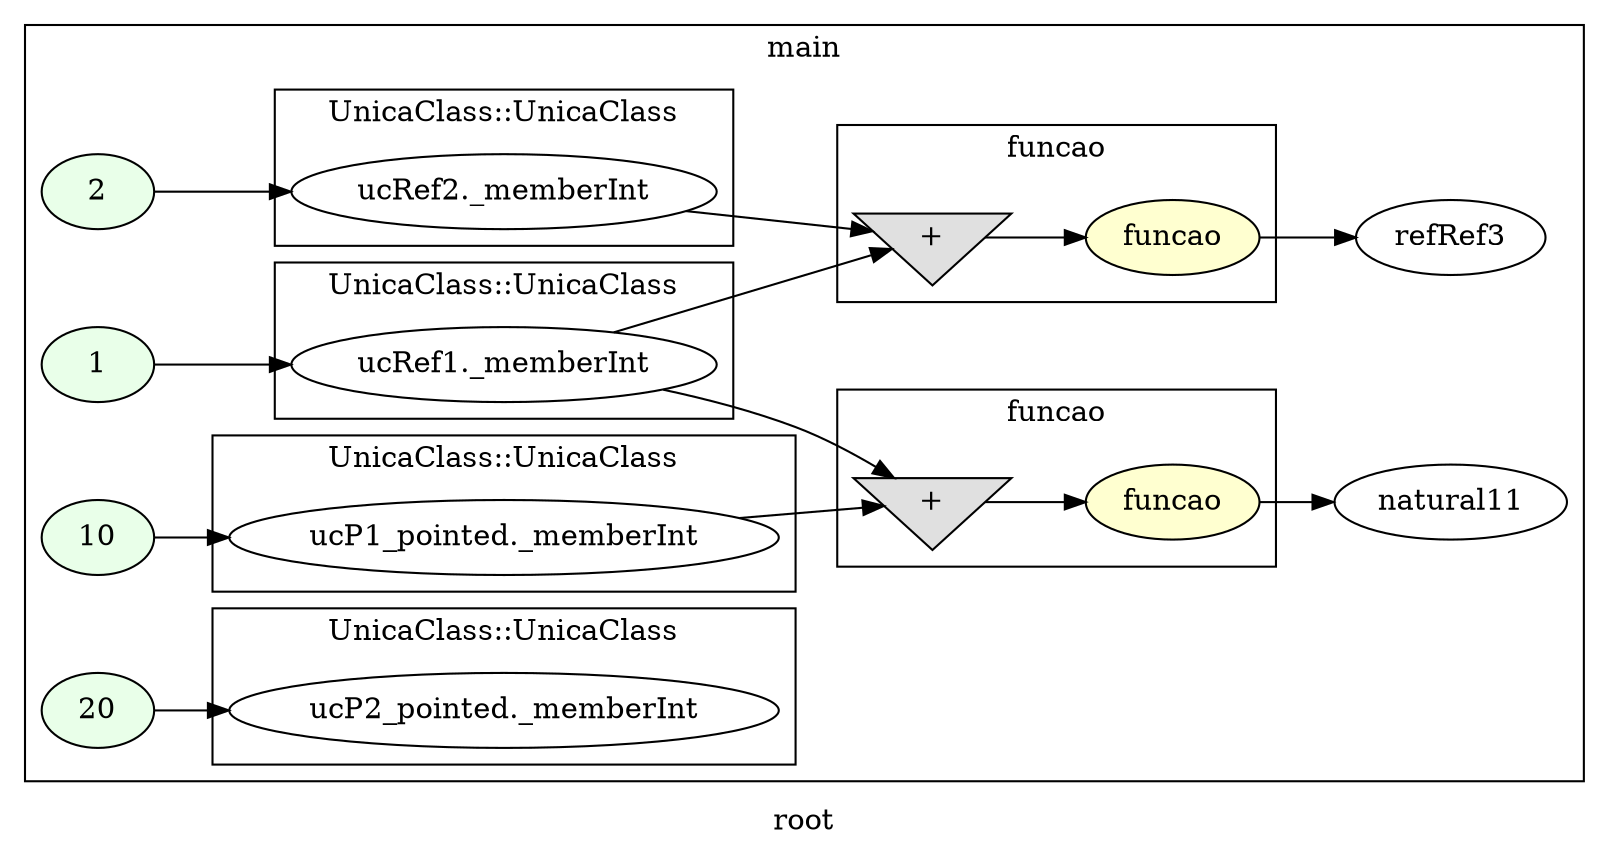 digraph G
{
rankdir=LR;
label = "root";
subgraph cluster_1 {
label = "main";
parent = "G";
startinglines = "13_18_18";
	node_000001 [ label = "1", style=filled, fillcolor="#E9FFE9", startinglines=20 ]
	node_000004 [ label = "2", style=filled, fillcolor="#E9FFE9", startinglines=21 ]
	node_000007 [ label = "10", style=filled, fillcolor="#E9FFE9", startinglines=23 ]
	node_000010 [ label = "20", style=filled, fillcolor="#E9FFE9", startinglines=24 ]
	node_000015 [ label = "natural11", startingline=15 ]
	node_000018 [ label = "refRef3", startingline=15 ]
subgraph cluster_2 {
label = "UnicaClass::UnicaClass";
parent = "cluster_1";
startinglines = "18_18_20";
	node_000003 [ label = "ucRef1._memberInt", startingline=9 ]
}
subgraph cluster_3 {
label = "UnicaClass::UnicaClass";
parent = "cluster_1";
startinglines = "20_9_21";
	node_000006 [ label = "ucRef2._memberInt", startingline=9 ]
}
subgraph cluster_4 {
label = "UnicaClass::UnicaClass";
parent = "cluster_1";
startinglines = "9_22_23";
	node_000009 [ label = "ucP1_pointed._memberInt", startingline=9 ]
}
subgraph cluster_5 {
label = "UnicaClass::UnicaClass";
parent = "cluster_1";
startinglines = "23_9_24";
	node_000012 [ label = "ucP2_pointed._memberInt", startingline=9 ]
}
subgraph cluster_6 {
label = "funcao";
parent = "cluster_1";
startinglines = "24_9_26";
	node_000013 [ label = "+", shape=invtriangle, style=filled, fillcolor="#E0E0E0", startinglines=15 ]
	node_000014 [ label = "funcao", style=filled, fillcolor="#FFFFD0", startinglines=15 ]
}
subgraph cluster_7 {
label = "funcao";
parent = "cluster_1";
startinglines = "26_15_27";
	node_000016 [ label = "+", shape=invtriangle, style=filled, fillcolor="#E0E0E0", startinglines=15 ]
	node_000017 [ label = "funcao", style=filled, fillcolor="#FFFFD0", startinglines=15 ]
}
}
	node_000001 -> node_000003
	node_000004 -> node_000006
	node_000007 -> node_000009
	node_000010 -> node_000012
	node_000003 -> node_000013
	node_000003 -> node_000016
	node_000006 -> node_000016
	node_000009 -> node_000013
	node_000013 -> node_000014
	node_000014 -> node_000015
	node_000016 -> node_000017
	node_000017 -> node_000018
}
